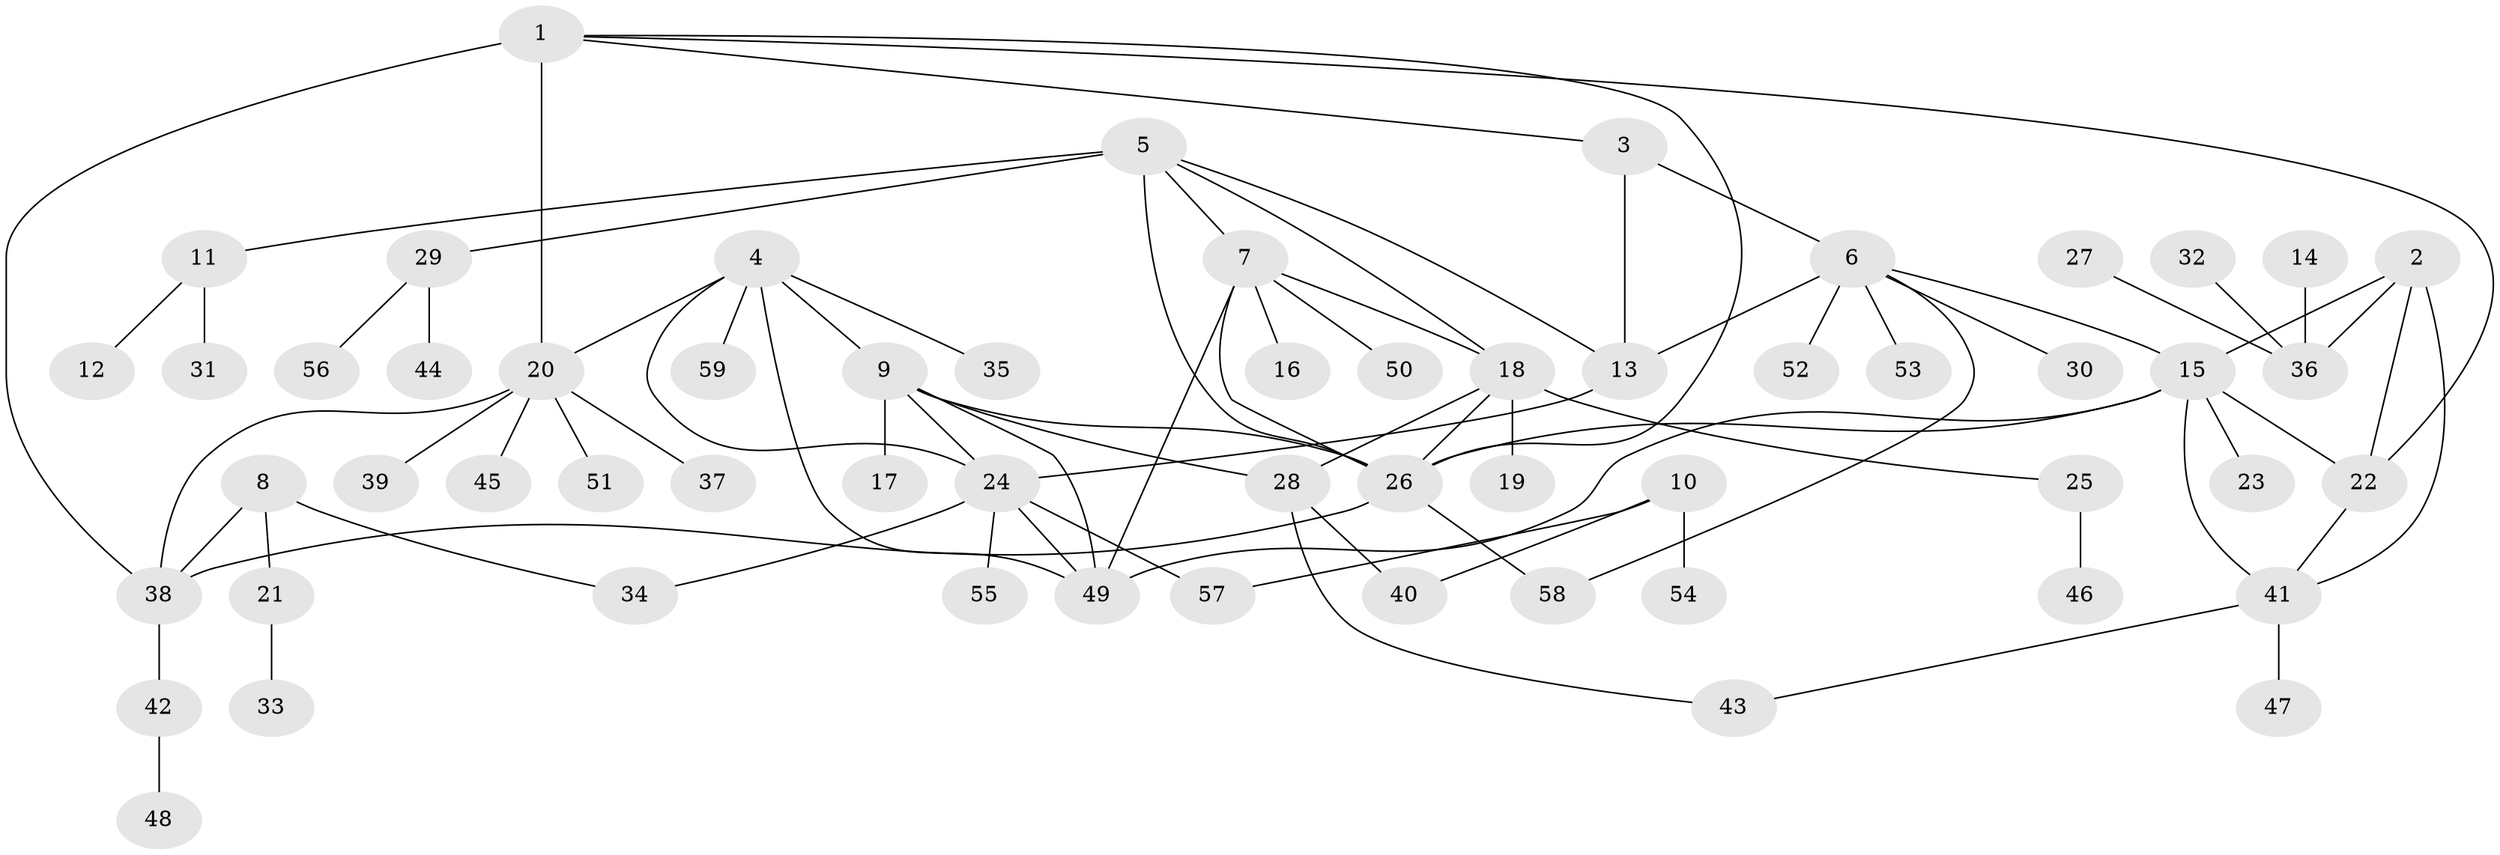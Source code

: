 // original degree distribution, {9: 0.03614457831325301, 6: 0.060240963855421686, 5: 0.04819277108433735, 4: 0.07228915662650602, 8: 0.024096385542168676, 3: 0.04819277108433735, 7: 0.03614457831325301, 1: 0.5060240963855421, 2: 0.1686746987951807}
// Generated by graph-tools (version 1.1) at 2025/37/03/04/25 23:37:40]
// undirected, 59 vertices, 82 edges
graph export_dot {
  node [color=gray90,style=filled];
  1;
  2;
  3;
  4;
  5;
  6;
  7;
  8;
  9;
  10;
  11;
  12;
  13;
  14;
  15;
  16;
  17;
  18;
  19;
  20;
  21;
  22;
  23;
  24;
  25;
  26;
  27;
  28;
  29;
  30;
  31;
  32;
  33;
  34;
  35;
  36;
  37;
  38;
  39;
  40;
  41;
  42;
  43;
  44;
  45;
  46;
  47;
  48;
  49;
  50;
  51;
  52;
  53;
  54;
  55;
  56;
  57;
  58;
  59;
  1 -- 3 [weight=1.0];
  1 -- 20 [weight=2.0];
  1 -- 22 [weight=1.0];
  1 -- 26 [weight=1.0];
  1 -- 38 [weight=2.0];
  2 -- 15 [weight=1.0];
  2 -- 22 [weight=1.0];
  2 -- 36 [weight=1.0];
  2 -- 41 [weight=1.0];
  3 -- 6 [weight=2.0];
  3 -- 13 [weight=2.0];
  4 -- 9 [weight=1.0];
  4 -- 20 [weight=1.0];
  4 -- 24 [weight=1.0];
  4 -- 35 [weight=1.0];
  4 -- 49 [weight=1.0];
  4 -- 59 [weight=1.0];
  5 -- 7 [weight=1.0];
  5 -- 11 [weight=1.0];
  5 -- 13 [weight=1.0];
  5 -- 18 [weight=1.0];
  5 -- 26 [weight=1.0];
  5 -- 29 [weight=1.0];
  6 -- 13 [weight=1.0];
  6 -- 15 [weight=1.0];
  6 -- 30 [weight=1.0];
  6 -- 52 [weight=1.0];
  6 -- 53 [weight=1.0];
  6 -- 58 [weight=1.0];
  7 -- 16 [weight=1.0];
  7 -- 18 [weight=1.0];
  7 -- 26 [weight=1.0];
  7 -- 49 [weight=1.0];
  7 -- 50 [weight=1.0];
  8 -- 21 [weight=1.0];
  8 -- 34 [weight=1.0];
  8 -- 38 [weight=1.0];
  9 -- 17 [weight=1.0];
  9 -- 24 [weight=1.0];
  9 -- 26 [weight=1.0];
  9 -- 28 [weight=1.0];
  9 -- 49 [weight=1.0];
  10 -- 40 [weight=1.0];
  10 -- 54 [weight=1.0];
  10 -- 57 [weight=1.0];
  11 -- 12 [weight=1.0];
  11 -- 31 [weight=1.0];
  13 -- 24 [weight=1.0];
  14 -- 36 [weight=1.0];
  15 -- 22 [weight=1.0];
  15 -- 23 [weight=1.0];
  15 -- 26 [weight=1.0];
  15 -- 41 [weight=1.0];
  15 -- 49 [weight=1.0];
  18 -- 19 [weight=1.0];
  18 -- 25 [weight=1.0];
  18 -- 26 [weight=1.0];
  18 -- 28 [weight=1.0];
  20 -- 37 [weight=1.0];
  20 -- 38 [weight=1.0];
  20 -- 39 [weight=1.0];
  20 -- 45 [weight=1.0];
  20 -- 51 [weight=1.0];
  21 -- 33 [weight=1.0];
  22 -- 41 [weight=1.0];
  24 -- 34 [weight=1.0];
  24 -- 49 [weight=1.0];
  24 -- 55 [weight=1.0];
  24 -- 57 [weight=1.0];
  25 -- 46 [weight=1.0];
  26 -- 38 [weight=1.0];
  26 -- 58 [weight=1.0];
  27 -- 36 [weight=1.0];
  28 -- 40 [weight=1.0];
  28 -- 43 [weight=1.0];
  29 -- 44 [weight=1.0];
  29 -- 56 [weight=1.0];
  32 -- 36 [weight=1.0];
  38 -- 42 [weight=1.0];
  41 -- 43 [weight=1.0];
  41 -- 47 [weight=1.0];
  42 -- 48 [weight=1.0];
}
